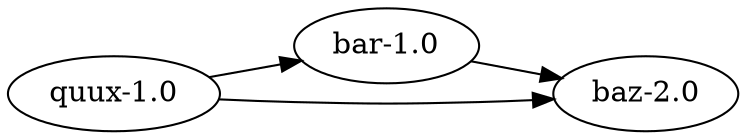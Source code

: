 digraph G {
  rankdir = LR;
  QUUX [label="quux-1.0"];
  BAR [label="bar-1.0"];
  BAZ [label="baz-2.0"];

  QUUX -> BAR;
  BAR -> BAZ;
  QUUX -> BAZ;
}
